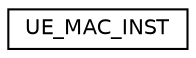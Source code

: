 digraph "Graphical Class Hierarchy"
{
 // LATEX_PDF_SIZE
  edge [fontname="Helvetica",fontsize="10",labelfontname="Helvetica",labelfontsize="10"];
  node [fontname="Helvetica",fontsize="10",shape=record];
  rankdir="LR";
  Node0 [label="UE_MAC_INST",height=0.2,width=0.4,color="black", fillcolor="white", style="filled",URL="$structUE__MAC__INST.html",tooltip="Top level UE MAC structure."];
}
